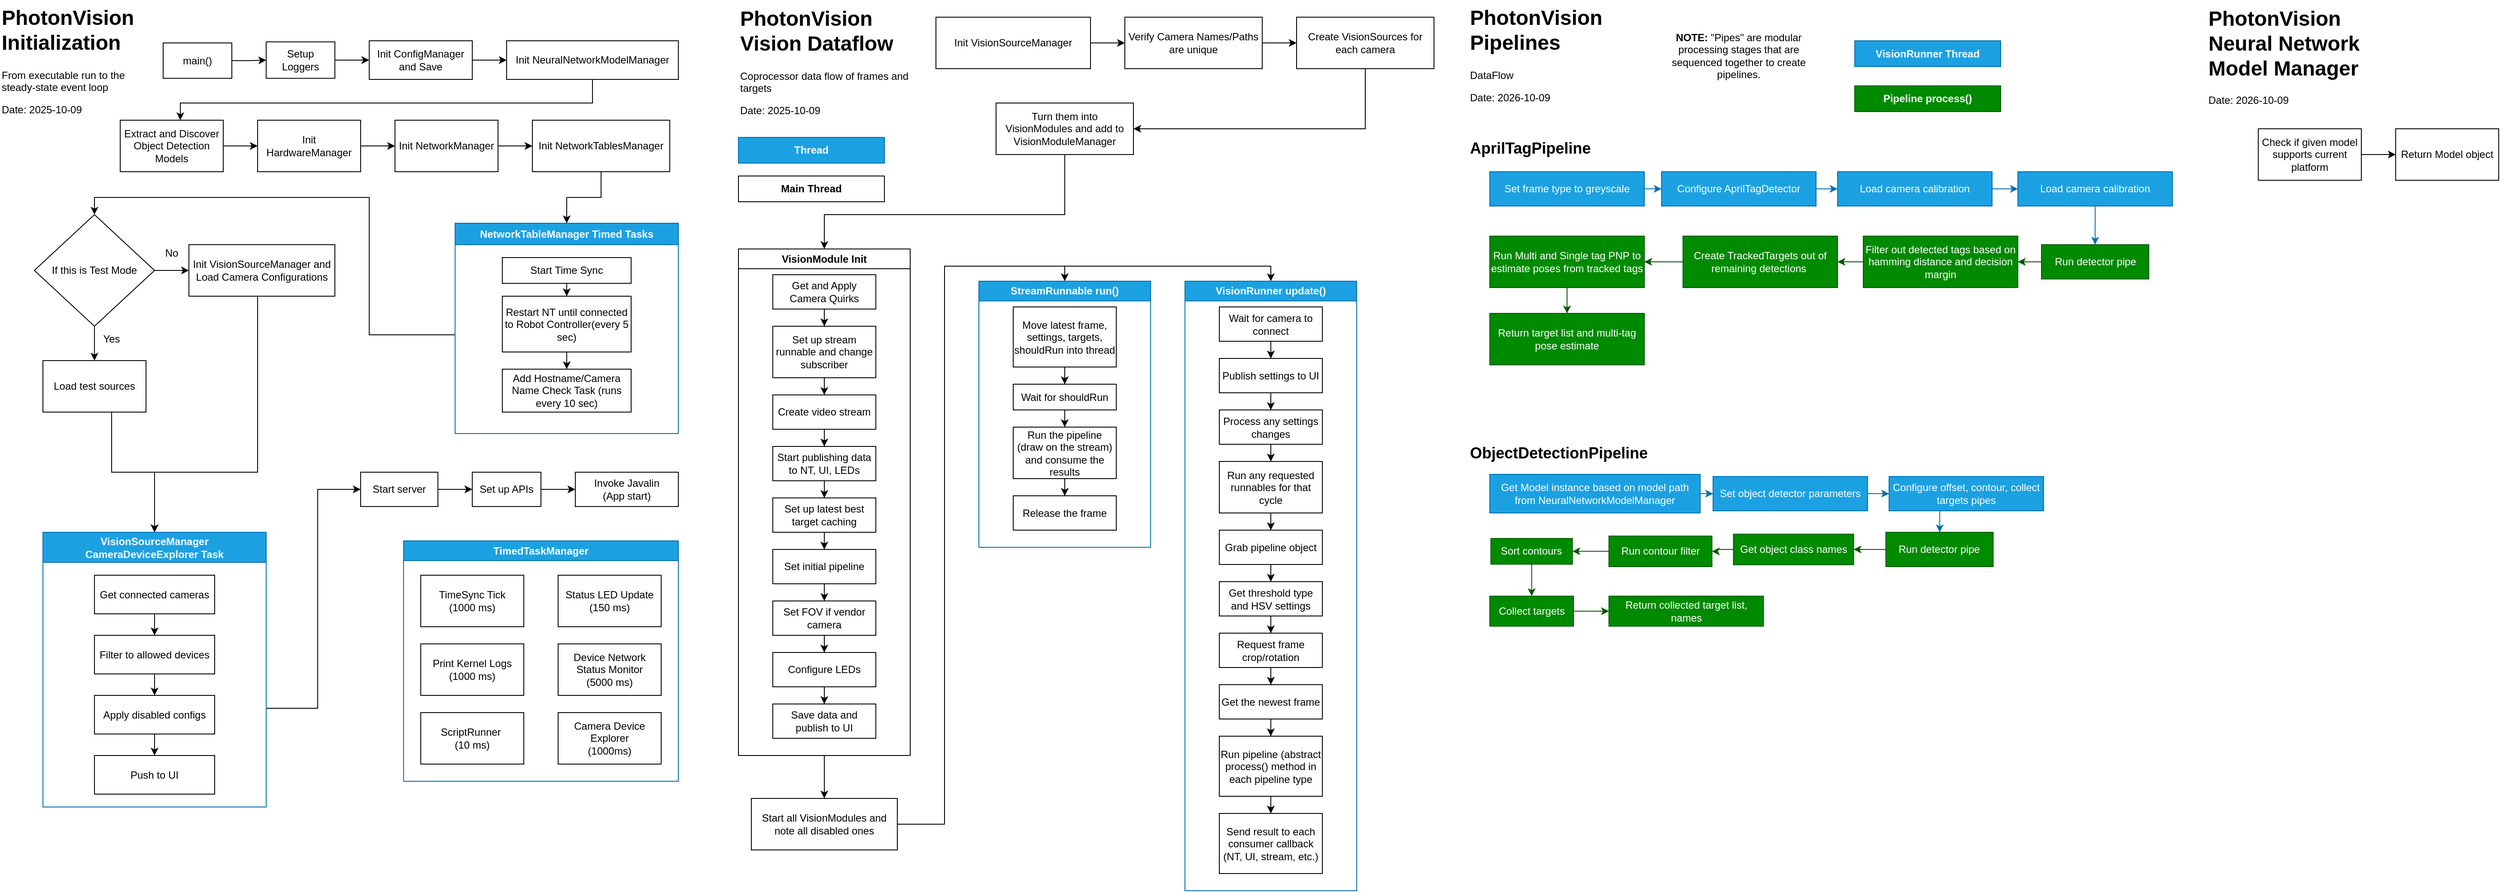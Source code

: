 <mxfile version="28.2.5">
  <diagram name="Page-1" id="EKQzKkHL_5VG4IE7c2P8">
    <mxGraphModel dx="3580" dy="2013" grid="1" gridSize="10" guides="1" tooltips="1" connect="1" arrows="1" fold="1" page="1" pageScale="1" pageWidth="850" pageHeight="1100" math="0" shadow="0">
      <root>
        <mxCell id="0" />
        <mxCell id="1" parent="0" />
        <mxCell id="BMCkvyzXnp6Wfy262DpX-49" value="" style="edgeStyle=orthogonalEdgeStyle;rounded=0;orthogonalLoop=1;jettySize=auto;html=1;" parent="1" source="BMCkvyzXnp6Wfy262DpX-1" target="BMCkvyzXnp6Wfy262DpX-48" edge="1">
          <mxGeometry relative="1" as="geometry" />
        </mxCell>
        <mxCell id="BMCkvyzXnp6Wfy262DpX-1" value="main()" style="rounded=0;whiteSpace=wrap;html=1;" parent="1" vertex="1">
          <mxGeometry x="200" y="60" width="80" height="41.25" as="geometry" />
        </mxCell>
        <mxCell id="BMCkvyzXnp6Wfy262DpX-98" style="edgeStyle=orthogonalEdgeStyle;rounded=0;orthogonalLoop=1;jettySize=auto;html=1;exitX=1;exitY=0.5;exitDx=0;exitDy=0;entryX=0;entryY=0.5;entryDx=0;entryDy=0;" parent="1" source="BMCkvyzXnp6Wfy262DpX-2" target="BMCkvyzXnp6Wfy262DpX-4" edge="1">
          <mxGeometry relative="1" as="geometry" />
        </mxCell>
        <mxCell id="BMCkvyzXnp6Wfy262DpX-2" value="Start server" style="rounded=0;whiteSpace=wrap;html=1;" parent="1" vertex="1">
          <mxGeometry x="430" y="560" width="90" height="40" as="geometry" />
        </mxCell>
        <mxCell id="BMCkvyzXnp6Wfy262DpX-7" value="" style="edgeStyle=orthogonalEdgeStyle;rounded=0;orthogonalLoop=1;jettySize=auto;html=1;" parent="1" source="BMCkvyzXnp6Wfy262DpX-4" target="BMCkvyzXnp6Wfy262DpX-6" edge="1">
          <mxGeometry relative="1" as="geometry" />
        </mxCell>
        <mxCell id="BMCkvyzXnp6Wfy262DpX-4" value="Set up APIs" style="rounded=0;whiteSpace=wrap;html=1;" parent="1" vertex="1">
          <mxGeometry x="560" y="560" width="80" height="40" as="geometry" />
        </mxCell>
        <mxCell id="BMCkvyzXnp6Wfy262DpX-6" value="&lt;div&gt;Invoke Javalin&lt;/div&gt;&lt;div&gt;(App start)&lt;/div&gt;" style="rounded=0;whiteSpace=wrap;html=1;" parent="1" vertex="1">
          <mxGeometry x="680" y="560" width="120" height="40" as="geometry" />
        </mxCell>
        <mxCell id="BMCkvyzXnp6Wfy262DpX-56" value="" style="edgeStyle=orthogonalEdgeStyle;rounded=0;orthogonalLoop=1;jettySize=auto;html=1;" parent="1" source="BMCkvyzXnp6Wfy262DpX-11" target="BMCkvyzXnp6Wfy262DpX-55" edge="1">
          <mxGeometry relative="1" as="geometry" />
        </mxCell>
        <mxCell id="BMCkvyzXnp6Wfy262DpX-11" value="Extract and Discover Object Detection Models" style="rounded=0;whiteSpace=wrap;html=1;" parent="1" vertex="1">
          <mxGeometry x="150" y="150" width="120" height="60" as="geometry" />
        </mxCell>
        <mxCell id="BMCkvyzXnp6Wfy262DpX-95" style="edgeStyle=orthogonalEdgeStyle;rounded=0;orthogonalLoop=1;jettySize=auto;html=1;exitX=0.5;exitY=1;exitDx=0;exitDy=0;entryX=0.5;entryY=0;entryDx=0;entryDy=0;" parent="1" source="BMCkvyzXnp6Wfy262DpX-15" target="BMCkvyzXnp6Wfy262DpX-63" edge="1">
          <mxGeometry relative="1" as="geometry">
            <Array as="points">
              <mxPoint x="310" y="355" />
              <mxPoint x="310" y="560" />
              <mxPoint x="190" y="560" />
            </Array>
          </mxGeometry>
        </mxCell>
        <mxCell id="BMCkvyzXnp6Wfy262DpX-15" value="Init VisionSourceManager and Load Camera Configurations" style="rounded=0;whiteSpace=wrap;html=1;" parent="1" vertex="1">
          <mxGeometry x="230" y="295" width="170" height="60" as="geometry" />
        </mxCell>
        <mxCell id="BMCkvyzXnp6Wfy262DpX-82" style="edgeStyle=orthogonalEdgeStyle;rounded=0;orthogonalLoop=1;jettySize=auto;html=1;exitX=0;exitY=0.5;exitDx=0;exitDy=0;entryX=0.5;entryY=0;entryDx=0;entryDy=0;" parent="1" source="BMCkvyzXnp6Wfy262DpX-20" target="BMCkvyzXnp6Wfy262DpX-81" edge="1">
          <mxGeometry relative="1" as="geometry">
            <Array as="points">
              <mxPoint x="540" y="400" />
              <mxPoint x="440" y="400" />
              <mxPoint x="440" y="240" />
              <mxPoint x="120" y="240" />
            </Array>
          </mxGeometry>
        </mxCell>
        <mxCell id="BMCkvyzXnp6Wfy262DpX-20" value="&lt;div&gt;NetworkTableManager Timed Tasks&lt;/div&gt;" style="swimlane;whiteSpace=wrap;html=1;swimlaneLine=1;startSize=25;fillColor=#1ba1e2;fontColor=#ffffff;strokeColor=#006EAF;" parent="1" vertex="1">
          <mxGeometry x="540" y="270" width="260" height="245" as="geometry">
            <mxRectangle x="10" y="130" width="320" height="30" as="alternateBounds" />
          </mxGeometry>
        </mxCell>
        <mxCell id="BMCkvyzXnp6Wfy262DpX-30" style="edgeStyle=orthogonalEdgeStyle;rounded=0;orthogonalLoop=1;jettySize=auto;html=1;exitX=0.5;exitY=1;exitDx=0;exitDy=0;entryX=0.5;entryY=0;entryDx=0;entryDy=0;" parent="BMCkvyzXnp6Wfy262DpX-20" source="BMCkvyzXnp6Wfy262DpX-23" target="BMCkvyzXnp6Wfy262DpX-25" edge="1">
          <mxGeometry relative="1" as="geometry" />
        </mxCell>
        <mxCell id="BMCkvyzXnp6Wfy262DpX-23" value="Start Time Sync" style="rounded=0;whiteSpace=wrap;html=1;" parent="BMCkvyzXnp6Wfy262DpX-20" vertex="1">
          <mxGeometry x="55" y="40" width="150" height="30" as="geometry" />
        </mxCell>
        <mxCell id="BMCkvyzXnp6Wfy262DpX-31" style="edgeStyle=orthogonalEdgeStyle;rounded=0;orthogonalLoop=1;jettySize=auto;html=1;exitX=0.5;exitY=1;exitDx=0;exitDy=0;entryX=0.5;entryY=0;entryDx=0;entryDy=0;" parent="BMCkvyzXnp6Wfy262DpX-20" source="BMCkvyzXnp6Wfy262DpX-25" target="BMCkvyzXnp6Wfy262DpX-27" edge="1">
          <mxGeometry relative="1" as="geometry" />
        </mxCell>
        <mxCell id="BMCkvyzXnp6Wfy262DpX-25" value="Restart NT until connected to Robot Controller(every 5 sec)" style="rounded=0;whiteSpace=wrap;html=1;" parent="BMCkvyzXnp6Wfy262DpX-20" vertex="1">
          <mxGeometry x="55" y="85" width="150" height="65" as="geometry" />
        </mxCell>
        <mxCell id="BMCkvyzXnp6Wfy262DpX-27" value="Add Hostname/Camera Name Check Task (runs every 10 sec)" style="rounded=0;whiteSpace=wrap;html=1;" parent="BMCkvyzXnp6Wfy262DpX-20" vertex="1">
          <mxGeometry x="55" y="170" width="150" height="50" as="geometry" />
        </mxCell>
        <mxCell id="BMCkvyzXnp6Wfy262DpX-47" value="&lt;h1 style=&quot;margin-top: 0px;&quot;&gt;PhotonVision Initialization&lt;/h1&gt;&lt;p&gt;From executable run to the steady-state event loop&lt;/p&gt;&lt;p&gt;Date: 2025-10-09&lt;/p&gt;" style="text;html=1;whiteSpace=wrap;overflow=hidden;rounded=0;" parent="1" vertex="1">
          <mxGeometry x="10" y="10" width="180" height="140" as="geometry" />
        </mxCell>
        <mxCell id="BMCkvyzXnp6Wfy262DpX-51" value="" style="edgeStyle=orthogonalEdgeStyle;rounded=0;orthogonalLoop=1;jettySize=auto;html=1;" parent="1" source="BMCkvyzXnp6Wfy262DpX-48" target="BMCkvyzXnp6Wfy262DpX-50" edge="1">
          <mxGeometry relative="1" as="geometry" />
        </mxCell>
        <mxCell id="BMCkvyzXnp6Wfy262DpX-48" value="Setup Loggers" style="rounded=0;whiteSpace=wrap;html=1;" parent="1" vertex="1">
          <mxGeometry x="320" y="58.75" width="80" height="42.5" as="geometry" />
        </mxCell>
        <mxCell id="BMCkvyzXnp6Wfy262DpX-53" value="" style="edgeStyle=orthogonalEdgeStyle;rounded=0;orthogonalLoop=1;jettySize=auto;html=1;" parent="1" source="BMCkvyzXnp6Wfy262DpX-50" target="BMCkvyzXnp6Wfy262DpX-52" edge="1">
          <mxGeometry relative="1" as="geometry" />
        </mxCell>
        <mxCell id="BMCkvyzXnp6Wfy262DpX-50" value="Init ConfigManager and Save" style="rounded=0;whiteSpace=wrap;html=1;" parent="1" vertex="1">
          <mxGeometry x="440" y="57.5" width="120" height="45" as="geometry" />
        </mxCell>
        <mxCell id="BMCkvyzXnp6Wfy262DpX-54" style="edgeStyle=orthogonalEdgeStyle;rounded=0;orthogonalLoop=1;jettySize=auto;html=1;exitX=0.5;exitY=1;exitDx=0;exitDy=0;" parent="1" source="BMCkvyzXnp6Wfy262DpX-52" target="BMCkvyzXnp6Wfy262DpX-11" edge="1">
          <mxGeometry relative="1" as="geometry">
            <Array as="points">
              <mxPoint x="700" y="130" />
              <mxPoint x="220" y="130" />
            </Array>
          </mxGeometry>
        </mxCell>
        <mxCell id="BMCkvyzXnp6Wfy262DpX-52" value="Init NeuralNetworkModelManager" style="rounded=0;whiteSpace=wrap;html=1;" parent="1" vertex="1">
          <mxGeometry x="600" y="57.5" width="200" height="45" as="geometry" />
        </mxCell>
        <mxCell id="BMCkvyzXnp6Wfy262DpX-58" value="" style="edgeStyle=orthogonalEdgeStyle;rounded=0;orthogonalLoop=1;jettySize=auto;html=1;" parent="1" source="BMCkvyzXnp6Wfy262DpX-55" target="BMCkvyzXnp6Wfy262DpX-57" edge="1">
          <mxGeometry relative="1" as="geometry" />
        </mxCell>
        <mxCell id="BMCkvyzXnp6Wfy262DpX-55" value="Init HardwareManager" style="rounded=0;whiteSpace=wrap;html=1;" parent="1" vertex="1">
          <mxGeometry x="310" y="150" width="120" height="60" as="geometry" />
        </mxCell>
        <mxCell id="BMCkvyzXnp6Wfy262DpX-60" value="" style="edgeStyle=orthogonalEdgeStyle;rounded=0;orthogonalLoop=1;jettySize=auto;html=1;" parent="1" source="BMCkvyzXnp6Wfy262DpX-57" target="BMCkvyzXnp6Wfy262DpX-59" edge="1">
          <mxGeometry relative="1" as="geometry" />
        </mxCell>
        <mxCell id="BMCkvyzXnp6Wfy262DpX-57" value="Init NetworkManager" style="rounded=0;whiteSpace=wrap;html=1;" parent="1" vertex="1">
          <mxGeometry x="470" y="150" width="120" height="60" as="geometry" />
        </mxCell>
        <mxCell id="BMCkvyzXnp6Wfy262DpX-62" style="edgeStyle=orthogonalEdgeStyle;rounded=0;orthogonalLoop=1;jettySize=auto;html=1;exitX=0.5;exitY=1;exitDx=0;exitDy=0;entryX=0.5;entryY=0;entryDx=0;entryDy=0;" parent="1" source="BMCkvyzXnp6Wfy262DpX-59" target="BMCkvyzXnp6Wfy262DpX-20" edge="1">
          <mxGeometry relative="1" as="geometry" />
        </mxCell>
        <mxCell id="BMCkvyzXnp6Wfy262DpX-59" value="Init NetworkTablesManager" style="rounded=0;whiteSpace=wrap;html=1;" parent="1" vertex="1">
          <mxGeometry x="630" y="150" width="160" height="60" as="geometry" />
        </mxCell>
        <mxCell id="BMCkvyzXnp6Wfy262DpX-99" style="edgeStyle=orthogonalEdgeStyle;rounded=0;orthogonalLoop=1;jettySize=auto;html=1;exitX=1;exitY=0.5;exitDx=0;exitDy=0;entryX=0;entryY=0.5;entryDx=0;entryDy=0;" parent="1" source="BMCkvyzXnp6Wfy262DpX-63" target="BMCkvyzXnp6Wfy262DpX-2" edge="1">
          <mxGeometry relative="1" as="geometry">
            <Array as="points">
              <mxPoint x="380" y="835" />
              <mxPoint x="380" y="580" />
            </Array>
          </mxGeometry>
        </mxCell>
        <mxCell id="BMCkvyzXnp6Wfy262DpX-63" value="&lt;div&gt;VisionSourceManager CameraDeviceExplorer Task&lt;/div&gt;" style="swimlane;whiteSpace=wrap;html=1;swimlaneLine=1;startSize=35;fillColor=#1ba1e2;fontColor=#ffffff;strokeColor=#006EAF;" parent="1" vertex="1">
          <mxGeometry x="60" y="630" width="260" height="320" as="geometry">
            <mxRectangle x="10" y="130" width="320" height="30" as="alternateBounds" />
          </mxGeometry>
        </mxCell>
        <mxCell id="BMCkvyzXnp6Wfy262DpX-42" value="" style="edgeStyle=orthogonalEdgeStyle;rounded=0;orthogonalLoop=1;jettySize=auto;html=1;" parent="BMCkvyzXnp6Wfy262DpX-63" source="BMCkvyzXnp6Wfy262DpX-39" target="BMCkvyzXnp6Wfy262DpX-41" edge="1">
          <mxGeometry relative="1" as="geometry" />
        </mxCell>
        <mxCell id="BMCkvyzXnp6Wfy262DpX-39" value="Get connected cameras" style="rounded=0;whiteSpace=wrap;html=1;" parent="BMCkvyzXnp6Wfy262DpX-63" vertex="1">
          <mxGeometry x="60" y="50" width="140" height="45" as="geometry" />
        </mxCell>
        <mxCell id="BMCkvyzXnp6Wfy262DpX-44" value="" style="edgeStyle=orthogonalEdgeStyle;rounded=0;orthogonalLoop=1;jettySize=auto;html=1;" parent="BMCkvyzXnp6Wfy262DpX-63" source="BMCkvyzXnp6Wfy262DpX-41" target="BMCkvyzXnp6Wfy262DpX-43" edge="1">
          <mxGeometry relative="1" as="geometry" />
        </mxCell>
        <mxCell id="BMCkvyzXnp6Wfy262DpX-41" value="Filter to allowed devices" style="rounded=0;whiteSpace=wrap;html=1;" parent="BMCkvyzXnp6Wfy262DpX-63" vertex="1">
          <mxGeometry x="60" y="120" width="140" height="45" as="geometry" />
        </mxCell>
        <mxCell id="BMCkvyzXnp6Wfy262DpX-46" value="" style="edgeStyle=orthogonalEdgeStyle;rounded=0;orthogonalLoop=1;jettySize=auto;html=1;" parent="BMCkvyzXnp6Wfy262DpX-63" source="BMCkvyzXnp6Wfy262DpX-43" target="BMCkvyzXnp6Wfy262DpX-45" edge="1">
          <mxGeometry relative="1" as="geometry" />
        </mxCell>
        <mxCell id="BMCkvyzXnp6Wfy262DpX-43" value="Apply disabled configs" style="rounded=0;whiteSpace=wrap;html=1;" parent="BMCkvyzXnp6Wfy262DpX-63" vertex="1">
          <mxGeometry x="60" y="190" width="140" height="45" as="geometry" />
        </mxCell>
        <mxCell id="BMCkvyzXnp6Wfy262DpX-45" value="Push to UI" style="rounded=0;whiteSpace=wrap;html=1;" parent="BMCkvyzXnp6Wfy262DpX-63" vertex="1">
          <mxGeometry x="60" y="260" width="140" height="45" as="geometry" />
        </mxCell>
        <mxCell id="BMCkvyzXnp6Wfy262DpX-84" value="" style="edgeStyle=orthogonalEdgeStyle;rounded=0;orthogonalLoop=1;jettySize=auto;html=1;" parent="1" source="BMCkvyzXnp6Wfy262DpX-81" target="BMCkvyzXnp6Wfy262DpX-83" edge="1">
          <mxGeometry relative="1" as="geometry" />
        </mxCell>
        <mxCell id="BMCkvyzXnp6Wfy262DpX-90" style="edgeStyle=orthogonalEdgeStyle;rounded=0;orthogonalLoop=1;jettySize=auto;html=1;exitX=1;exitY=0.5;exitDx=0;exitDy=0;entryX=0;entryY=0.5;entryDx=0;entryDy=0;" parent="1" source="BMCkvyzXnp6Wfy262DpX-81" target="BMCkvyzXnp6Wfy262DpX-15" edge="1">
          <mxGeometry relative="1" as="geometry" />
        </mxCell>
        <mxCell id="BMCkvyzXnp6Wfy262DpX-81" value="If this is Test Mode" style="rhombus;whiteSpace=wrap;html=1;" parent="1" vertex="1">
          <mxGeometry x="50" y="260" width="140" height="130" as="geometry" />
        </mxCell>
        <mxCell id="BMCkvyzXnp6Wfy262DpX-92" style="edgeStyle=orthogonalEdgeStyle;rounded=0;orthogonalLoop=1;jettySize=auto;html=1;exitX=0.5;exitY=1;exitDx=0;exitDy=0;entryX=0.5;entryY=0;entryDx=0;entryDy=0;" parent="1" source="BMCkvyzXnp6Wfy262DpX-83" target="BMCkvyzXnp6Wfy262DpX-63" edge="1">
          <mxGeometry relative="1" as="geometry">
            <mxPoint x="569.647" y="610" as="targetPoint" />
            <Array as="points">
              <mxPoint x="140" y="490" />
              <mxPoint x="140" y="560" />
              <mxPoint x="190" y="560" />
            </Array>
          </mxGeometry>
        </mxCell>
        <mxCell id="BMCkvyzXnp6Wfy262DpX-83" value="Load test sources" style="whiteSpace=wrap;html=1;" parent="1" vertex="1">
          <mxGeometry x="60" y="430" width="120" height="60" as="geometry" />
        </mxCell>
        <mxCell id="BMCkvyzXnp6Wfy262DpX-85" value="Yes" style="text;html=1;align=center;verticalAlign=middle;whiteSpace=wrap;rounded=0;" parent="1" vertex="1">
          <mxGeometry x="110" y="390" width="60" height="30" as="geometry" />
        </mxCell>
        <mxCell id="BMCkvyzXnp6Wfy262DpX-86" value="No" style="text;html=1;align=center;verticalAlign=middle;whiteSpace=wrap;rounded=0;" parent="1" vertex="1">
          <mxGeometry x="180" y="290" width="60" height="30" as="geometry" />
        </mxCell>
        <mxCell id="BMCkvyzXnp6Wfy262DpX-96" value="TimedTaskManager" style="swimlane;whiteSpace=wrap;html=1;startSize=23;fillColor=#1ba1e2;fontColor=#ffffff;strokeColor=#006EAF;" parent="1" vertex="1">
          <mxGeometry x="480" y="640" width="320" height="280" as="geometry" />
        </mxCell>
        <mxCell id="BMCkvyzXnp6Wfy262DpX-101" value="&lt;div&gt;TimeSync Tick&lt;/div&gt;&lt;div&gt;(1000 ms)&lt;/div&gt;" style="rounded=0;whiteSpace=wrap;html=1;" parent="BMCkvyzXnp6Wfy262DpX-96" vertex="1">
          <mxGeometry x="20" y="40" width="120" height="60" as="geometry" />
        </mxCell>
        <mxCell id="BMCkvyzXnp6Wfy262DpX-102" value="&lt;div&gt;Status LED Update&lt;/div&gt;&lt;div&gt;(150 ms)&lt;/div&gt;" style="rounded=0;whiteSpace=wrap;html=1;" parent="BMCkvyzXnp6Wfy262DpX-96" vertex="1">
          <mxGeometry x="180" y="40" width="120" height="60" as="geometry" />
        </mxCell>
        <mxCell id="BMCkvyzXnp6Wfy262DpX-103" value="&lt;div&gt;Print Kernel Logs&lt;/div&gt;&lt;div&gt;(1000 ms)&lt;/div&gt;" style="rounded=0;whiteSpace=wrap;html=1;" parent="BMCkvyzXnp6Wfy262DpX-96" vertex="1">
          <mxGeometry x="20" y="120" width="120" height="60" as="geometry" />
        </mxCell>
        <mxCell id="BMCkvyzXnp6Wfy262DpX-104" value="&lt;div&gt;Device Network Status Monitor&lt;/div&gt;&lt;div&gt;(5000 ms)&lt;/div&gt;" style="rounded=0;whiteSpace=wrap;html=1;" parent="BMCkvyzXnp6Wfy262DpX-96" vertex="1">
          <mxGeometry x="180" y="120" width="120" height="60" as="geometry" />
        </mxCell>
        <mxCell id="BMCkvyzXnp6Wfy262DpX-105" value="&lt;div&gt;ScriptRunner&amp;nbsp;&lt;/div&gt;&lt;div&gt;(10 ms)&lt;/div&gt;" style="rounded=0;whiteSpace=wrap;html=1;" parent="BMCkvyzXnp6Wfy262DpX-96" vertex="1">
          <mxGeometry x="20" y="200" width="120" height="60" as="geometry" />
        </mxCell>
        <mxCell id="BMCkvyzXnp6Wfy262DpX-106" value="&lt;div&gt;Camera Device Explorer&lt;/div&gt;&lt;div&gt;(1000ms)&lt;/div&gt;" style="rounded=0;whiteSpace=wrap;html=1;" parent="BMCkvyzXnp6Wfy262DpX-96" vertex="1">
          <mxGeometry x="180" y="200" width="120" height="60" as="geometry" />
        </mxCell>
        <mxCell id="BMCkvyzXnp6Wfy262DpX-107" value="&lt;h1 style=&quot;margin-top: 0px;&quot;&gt;PhotonVision Vision Dataflow&lt;/h1&gt;&lt;div&gt;Coprocessor data flow of frames and targets&lt;/div&gt;&lt;p&gt;Date: 2025-10-09&lt;/p&gt;" style="text;html=1;whiteSpace=wrap;overflow=hidden;rounded=0;" parent="1" vertex="1">
          <mxGeometry x="870" y="10.63" width="210" height="140" as="geometry" />
        </mxCell>
        <mxCell id="BMCkvyzXnp6Wfy262DpX-110" value="" style="edgeStyle=orthogonalEdgeStyle;rounded=0;orthogonalLoop=1;jettySize=auto;html=1;" parent="1" source="BMCkvyzXnp6Wfy262DpX-108" target="BMCkvyzXnp6Wfy262DpX-109" edge="1">
          <mxGeometry relative="1" as="geometry" />
        </mxCell>
        <mxCell id="BMCkvyzXnp6Wfy262DpX-108" value="Init VisionSourceManager" style="rounded=0;whiteSpace=wrap;html=1;" parent="1" vertex="1">
          <mxGeometry x="1100" y="30" width="180" height="60" as="geometry" />
        </mxCell>
        <mxCell id="S9g8uFfFkQZEvXXLItgG-60" style="edgeStyle=orthogonalEdgeStyle;rounded=0;orthogonalLoop=1;jettySize=auto;html=1;exitX=1;exitY=0.5;exitDx=0;exitDy=0;entryX=0;entryY=0.5;entryDx=0;entryDy=0;" edge="1" parent="1" source="BMCkvyzXnp6Wfy262DpX-109" target="BMCkvyzXnp6Wfy262DpX-113">
          <mxGeometry relative="1" as="geometry" />
        </mxCell>
        <mxCell id="BMCkvyzXnp6Wfy262DpX-109" value="Verify Camera Names/Paths are unique" style="rounded=0;whiteSpace=wrap;html=1;" parent="1" vertex="1">
          <mxGeometry x="1320" y="30" width="160" height="60" as="geometry" />
        </mxCell>
        <mxCell id="BMCkvyzXnp6Wfy262DpX-116" value="" style="edgeStyle=orthogonalEdgeStyle;rounded=0;orthogonalLoop=1;jettySize=auto;html=1;" parent="1" source="BMCkvyzXnp6Wfy262DpX-113" target="BMCkvyzXnp6Wfy262DpX-115" edge="1">
          <mxGeometry relative="1" as="geometry">
            <Array as="points">
              <mxPoint x="1600" y="160" />
            </Array>
          </mxGeometry>
        </mxCell>
        <mxCell id="BMCkvyzXnp6Wfy262DpX-113" value="Create VisionSources for each camera" style="rounded=0;whiteSpace=wrap;html=1;" parent="1" vertex="1">
          <mxGeometry x="1520" y="30" width="160" height="60" as="geometry" />
        </mxCell>
        <mxCell id="S9g8uFfFkQZEvXXLItgG-19" style="edgeStyle=orthogonalEdgeStyle;rounded=0;orthogonalLoop=1;jettySize=auto;html=1;exitX=0.5;exitY=1;exitDx=0;exitDy=0;entryX=0.5;entryY=0;entryDx=0;entryDy=0;" edge="1" parent="1" source="BMCkvyzXnp6Wfy262DpX-115" target="S9g8uFfFkQZEvXXLItgG-1">
          <mxGeometry relative="1" as="geometry">
            <Array as="points">
              <mxPoint x="1250" y="260" />
              <mxPoint x="970" y="260" />
            </Array>
          </mxGeometry>
        </mxCell>
        <mxCell id="BMCkvyzXnp6Wfy262DpX-115" value="Turn them into VisionModules and add to VisionModuleManager" style="rounded=0;whiteSpace=wrap;html=1;" parent="1" vertex="1">
          <mxGeometry x="1170" y="130" width="160" height="60" as="geometry" />
        </mxCell>
        <mxCell id="zbKhoK3Aaxo4YHnxXPtB-49" style="edgeStyle=orthogonalEdgeStyle;rounded=0;orthogonalLoop=1;jettySize=auto;html=1;exitX=1;exitY=0.5;exitDx=0;exitDy=0;entryX=0.5;entryY=0;entryDx=0;entryDy=0;" parent="1" source="BMCkvyzXnp6Wfy262DpX-118" target="S9g8uFfFkQZEvXXLItgG-21" edge="1">
          <mxGeometry relative="1" as="geometry">
            <Array as="points">
              <mxPoint x="1110" y="970" />
              <mxPoint x="1110" y="320" />
              <mxPoint x="1250" y="320" />
            </Array>
            <mxPoint x="1380" y="250" as="targetPoint" />
          </mxGeometry>
        </mxCell>
        <mxCell id="zbKhoK3Aaxo4YHnxXPtB-50" style="edgeStyle=orthogonalEdgeStyle;rounded=0;orthogonalLoop=1;jettySize=auto;html=1;exitX=1;exitY=0.5;exitDx=0;exitDy=0;entryX=0.5;entryY=0;entryDx=0;entryDy=0;" parent="1" source="BMCkvyzXnp6Wfy262DpX-118" target="S9g8uFfFkQZEvXXLItgG-39" edge="1">
          <mxGeometry relative="1" as="geometry">
            <Array as="points">
              <mxPoint x="1110" y="970" />
              <mxPoint x="1110" y="320" />
              <mxPoint x="1490" y="320" />
            </Array>
            <mxPoint x="1390" y="370" as="targetPoint" />
          </mxGeometry>
        </mxCell>
        <mxCell id="BMCkvyzXnp6Wfy262DpX-118" value="Start all VisionModules and note all disabled ones" style="rounded=0;whiteSpace=wrap;html=1;" parent="1" vertex="1">
          <mxGeometry x="885" y="940" width="170" height="60" as="geometry" />
        </mxCell>
        <mxCell id="zbKhoK3Aaxo4YHnxXPtB-45" value="&lt;h1 style=&quot;margin-top: 0px;&quot;&gt;PhotonVision Pipelines&lt;/h1&gt;&lt;p&gt;DataFlow&lt;/p&gt;&lt;p&gt;Date: 2026-10-09&lt;/p&gt;" style="text;html=1;whiteSpace=wrap;overflow=hidden;rounded=0;" parent="1" vertex="1">
          <mxGeometry x="1720" y="10" width="210" height="140" as="geometry" />
        </mxCell>
        <mxCell id="S9g8uFfFkQZEvXXLItgG-20" style="edgeStyle=orthogonalEdgeStyle;rounded=0;orthogonalLoop=1;jettySize=auto;html=1;exitX=0.5;exitY=1;exitDx=0;exitDy=0;entryX=0.5;entryY=0;entryDx=0;entryDy=0;" edge="1" parent="1" source="S9g8uFfFkQZEvXXLItgG-1" target="BMCkvyzXnp6Wfy262DpX-118">
          <mxGeometry relative="1" as="geometry" />
        </mxCell>
        <mxCell id="S9g8uFfFkQZEvXXLItgG-1" value="VisionModule Init" style="swimlane;whiteSpace=wrap;html=1;" vertex="1" parent="1">
          <mxGeometry x="870" y="300" width="200" height="590" as="geometry" />
        </mxCell>
        <mxCell id="S9g8uFfFkQZEvXXLItgG-4" value="" style="edgeStyle=orthogonalEdgeStyle;rounded=0;orthogonalLoop=1;jettySize=auto;html=1;" edge="1" parent="S9g8uFfFkQZEvXXLItgG-1" source="S9g8uFfFkQZEvXXLItgG-2" target="S9g8uFfFkQZEvXXLItgG-3">
          <mxGeometry relative="1" as="geometry" />
        </mxCell>
        <mxCell id="S9g8uFfFkQZEvXXLItgG-2" value="Get and Apply Camera Quirks" style="rounded=0;whiteSpace=wrap;html=1;" vertex="1" parent="S9g8uFfFkQZEvXXLItgG-1">
          <mxGeometry x="40" y="30" width="120" height="40" as="geometry" />
        </mxCell>
        <mxCell id="S9g8uFfFkQZEvXXLItgG-6" value="" style="edgeStyle=orthogonalEdgeStyle;rounded=0;orthogonalLoop=1;jettySize=auto;html=1;" edge="1" parent="S9g8uFfFkQZEvXXLItgG-1" source="S9g8uFfFkQZEvXXLItgG-3" target="S9g8uFfFkQZEvXXLItgG-5">
          <mxGeometry relative="1" as="geometry" />
        </mxCell>
        <mxCell id="S9g8uFfFkQZEvXXLItgG-3" value="Set up stream runnable and change subscriber" style="whiteSpace=wrap;html=1;rounded=0;" vertex="1" parent="S9g8uFfFkQZEvXXLItgG-1">
          <mxGeometry x="40" y="90" width="120" height="60" as="geometry" />
        </mxCell>
        <mxCell id="S9g8uFfFkQZEvXXLItgG-8" value="" style="edgeStyle=orthogonalEdgeStyle;rounded=0;orthogonalLoop=1;jettySize=auto;html=1;" edge="1" parent="S9g8uFfFkQZEvXXLItgG-1" source="S9g8uFfFkQZEvXXLItgG-5" target="S9g8uFfFkQZEvXXLItgG-7">
          <mxGeometry relative="1" as="geometry" />
        </mxCell>
        <mxCell id="S9g8uFfFkQZEvXXLItgG-5" value="Create video stream" style="whiteSpace=wrap;html=1;rounded=0;" vertex="1" parent="S9g8uFfFkQZEvXXLItgG-1">
          <mxGeometry x="40" y="170" width="120" height="40" as="geometry" />
        </mxCell>
        <mxCell id="S9g8uFfFkQZEvXXLItgG-10" value="" style="edgeStyle=orthogonalEdgeStyle;rounded=0;orthogonalLoop=1;jettySize=auto;html=1;" edge="1" parent="S9g8uFfFkQZEvXXLItgG-1" source="S9g8uFfFkQZEvXXLItgG-7" target="S9g8uFfFkQZEvXXLItgG-9">
          <mxGeometry relative="1" as="geometry" />
        </mxCell>
        <mxCell id="S9g8uFfFkQZEvXXLItgG-7" value="Start publishing data to NT, UI, LEDs" style="whiteSpace=wrap;html=1;rounded=0;" vertex="1" parent="S9g8uFfFkQZEvXXLItgG-1">
          <mxGeometry x="40" y="230" width="120" height="40" as="geometry" />
        </mxCell>
        <mxCell id="S9g8uFfFkQZEvXXLItgG-12" value="" style="edgeStyle=orthogonalEdgeStyle;rounded=0;orthogonalLoop=1;jettySize=auto;html=1;" edge="1" parent="S9g8uFfFkQZEvXXLItgG-1" source="S9g8uFfFkQZEvXXLItgG-9" target="S9g8uFfFkQZEvXXLItgG-11">
          <mxGeometry relative="1" as="geometry" />
        </mxCell>
        <mxCell id="S9g8uFfFkQZEvXXLItgG-9" value="Set up latest best target caching" style="whiteSpace=wrap;html=1;rounded=0;" vertex="1" parent="S9g8uFfFkQZEvXXLItgG-1">
          <mxGeometry x="40" y="290" width="120" height="40" as="geometry" />
        </mxCell>
        <mxCell id="S9g8uFfFkQZEvXXLItgG-14" value="" style="edgeStyle=orthogonalEdgeStyle;rounded=0;orthogonalLoop=1;jettySize=auto;html=1;" edge="1" parent="S9g8uFfFkQZEvXXLItgG-1" source="S9g8uFfFkQZEvXXLItgG-11" target="S9g8uFfFkQZEvXXLItgG-13">
          <mxGeometry relative="1" as="geometry" />
        </mxCell>
        <mxCell id="S9g8uFfFkQZEvXXLItgG-11" value="Set initial pipeline" style="whiteSpace=wrap;html=1;rounded=0;" vertex="1" parent="S9g8uFfFkQZEvXXLItgG-1">
          <mxGeometry x="40" y="350" width="120" height="40" as="geometry" />
        </mxCell>
        <mxCell id="S9g8uFfFkQZEvXXLItgG-16" value="" style="edgeStyle=orthogonalEdgeStyle;rounded=0;orthogonalLoop=1;jettySize=auto;html=1;" edge="1" parent="S9g8uFfFkQZEvXXLItgG-1" source="S9g8uFfFkQZEvXXLItgG-13" target="S9g8uFfFkQZEvXXLItgG-15">
          <mxGeometry relative="1" as="geometry" />
        </mxCell>
        <mxCell id="S9g8uFfFkQZEvXXLItgG-13" value="Set FOV if vendor camera" style="whiteSpace=wrap;html=1;rounded=0;" vertex="1" parent="S9g8uFfFkQZEvXXLItgG-1">
          <mxGeometry x="40" y="410" width="120" height="40" as="geometry" />
        </mxCell>
        <mxCell id="S9g8uFfFkQZEvXXLItgG-18" value="" style="edgeStyle=orthogonalEdgeStyle;rounded=0;orthogonalLoop=1;jettySize=auto;html=1;" edge="1" parent="S9g8uFfFkQZEvXXLItgG-1" source="S9g8uFfFkQZEvXXLItgG-15" target="S9g8uFfFkQZEvXXLItgG-17">
          <mxGeometry relative="1" as="geometry" />
        </mxCell>
        <mxCell id="S9g8uFfFkQZEvXXLItgG-15" value="Configure LEDs" style="whiteSpace=wrap;html=1;rounded=0;" vertex="1" parent="S9g8uFfFkQZEvXXLItgG-1">
          <mxGeometry x="40" y="470" width="120" height="40" as="geometry" />
        </mxCell>
        <mxCell id="S9g8uFfFkQZEvXXLItgG-17" value="Save data and publish to UI" style="whiteSpace=wrap;html=1;rounded=0;" vertex="1" parent="S9g8uFfFkQZEvXXLItgG-1">
          <mxGeometry x="40" y="530" width="120" height="40" as="geometry" />
        </mxCell>
        <mxCell id="S9g8uFfFkQZEvXXLItgG-21" value="StreamRunnable run()" style="swimlane;whiteSpace=wrap;html=1;fillColor=#1ba1e2;fontColor=#ffffff;strokeColor=#006EAF;" vertex="1" parent="1">
          <mxGeometry x="1150" y="337.5" width="200" height="310" as="geometry" />
        </mxCell>
        <mxCell id="S9g8uFfFkQZEvXXLItgG-22" value="" style="edgeStyle=orthogonalEdgeStyle;rounded=0;orthogonalLoop=1;jettySize=auto;html=1;" edge="1" parent="S9g8uFfFkQZEvXXLItgG-21" source="S9g8uFfFkQZEvXXLItgG-23" target="S9g8uFfFkQZEvXXLItgG-25">
          <mxGeometry relative="1" as="geometry" />
        </mxCell>
        <mxCell id="S9g8uFfFkQZEvXXLItgG-23" value="Move latest frame, settings, targets, shouldRun into thread" style="rounded=0;whiteSpace=wrap;html=1;" vertex="1" parent="S9g8uFfFkQZEvXXLItgG-21">
          <mxGeometry x="40" y="30" width="120" height="70" as="geometry" />
        </mxCell>
        <mxCell id="S9g8uFfFkQZEvXXLItgG-24" value="" style="edgeStyle=orthogonalEdgeStyle;rounded=0;orthogonalLoop=1;jettySize=auto;html=1;" edge="1" parent="S9g8uFfFkQZEvXXLItgG-21" source="S9g8uFfFkQZEvXXLItgG-25" target="S9g8uFfFkQZEvXXLItgG-27">
          <mxGeometry relative="1" as="geometry" />
        </mxCell>
        <mxCell id="S9g8uFfFkQZEvXXLItgG-25" value="Wait for shouldRun" style="whiteSpace=wrap;html=1;rounded=0;" vertex="1" parent="S9g8uFfFkQZEvXXLItgG-21">
          <mxGeometry x="40" y="120" width="120" height="30" as="geometry" />
        </mxCell>
        <mxCell id="S9g8uFfFkQZEvXXLItgG-26" value="" style="edgeStyle=orthogonalEdgeStyle;rounded=0;orthogonalLoop=1;jettySize=auto;html=1;" edge="1" parent="S9g8uFfFkQZEvXXLItgG-21" source="S9g8uFfFkQZEvXXLItgG-27" target="S9g8uFfFkQZEvXXLItgG-29">
          <mxGeometry relative="1" as="geometry" />
        </mxCell>
        <mxCell id="S9g8uFfFkQZEvXXLItgG-27" value="Run the pipeline (draw on the stream) and consume the results" style="whiteSpace=wrap;html=1;rounded=0;" vertex="1" parent="S9g8uFfFkQZEvXXLItgG-21">
          <mxGeometry x="40" y="170" width="120" height="60" as="geometry" />
        </mxCell>
        <mxCell id="S9g8uFfFkQZEvXXLItgG-29" value="Release the frame" style="whiteSpace=wrap;html=1;rounded=0;" vertex="1" parent="S9g8uFfFkQZEvXXLItgG-21">
          <mxGeometry x="40" y="250" width="120" height="40" as="geometry" />
        </mxCell>
        <mxCell id="S9g8uFfFkQZEvXXLItgG-39" value="VisionRunner update()" style="swimlane;whiteSpace=wrap;html=1;fillColor=#1ba1e2;fontColor=#ffffff;strokeColor=#006EAF;" vertex="1" parent="1">
          <mxGeometry x="1390" y="337.5" width="200" height="710" as="geometry" />
        </mxCell>
        <mxCell id="S9g8uFfFkQZEvXXLItgG-40" value="" style="edgeStyle=orthogonalEdgeStyle;rounded=0;orthogonalLoop=1;jettySize=auto;html=1;" edge="1" parent="S9g8uFfFkQZEvXXLItgG-39" source="S9g8uFfFkQZEvXXLItgG-41" target="S9g8uFfFkQZEvXXLItgG-43">
          <mxGeometry relative="1" as="geometry" />
        </mxCell>
        <mxCell id="S9g8uFfFkQZEvXXLItgG-41" value="Wait for camera to connect" style="rounded=0;whiteSpace=wrap;html=1;" vertex="1" parent="S9g8uFfFkQZEvXXLItgG-39">
          <mxGeometry x="40" y="30" width="120" height="40" as="geometry" />
        </mxCell>
        <mxCell id="S9g8uFfFkQZEvXXLItgG-42" value="" style="edgeStyle=orthogonalEdgeStyle;rounded=0;orthogonalLoop=1;jettySize=auto;html=1;" edge="1" parent="S9g8uFfFkQZEvXXLItgG-39" source="S9g8uFfFkQZEvXXLItgG-43" target="S9g8uFfFkQZEvXXLItgG-45">
          <mxGeometry relative="1" as="geometry" />
        </mxCell>
        <mxCell id="S9g8uFfFkQZEvXXLItgG-43" value="Publish settings to UI" style="whiteSpace=wrap;html=1;rounded=0;" vertex="1" parent="S9g8uFfFkQZEvXXLItgG-39">
          <mxGeometry x="40" y="90" width="120" height="40" as="geometry" />
        </mxCell>
        <mxCell id="S9g8uFfFkQZEvXXLItgG-44" value="" style="edgeStyle=orthogonalEdgeStyle;rounded=0;orthogonalLoop=1;jettySize=auto;html=1;" edge="1" parent="S9g8uFfFkQZEvXXLItgG-39" source="S9g8uFfFkQZEvXXLItgG-45" target="S9g8uFfFkQZEvXXLItgG-47">
          <mxGeometry relative="1" as="geometry" />
        </mxCell>
        <mxCell id="S9g8uFfFkQZEvXXLItgG-45" value="Process any settings changes" style="whiteSpace=wrap;html=1;rounded=0;" vertex="1" parent="S9g8uFfFkQZEvXXLItgG-39">
          <mxGeometry x="40" y="150" width="120" height="40" as="geometry" />
        </mxCell>
        <mxCell id="S9g8uFfFkQZEvXXLItgG-46" value="" style="edgeStyle=orthogonalEdgeStyle;rounded=0;orthogonalLoop=1;jettySize=auto;html=1;" edge="1" parent="S9g8uFfFkQZEvXXLItgG-39" source="S9g8uFfFkQZEvXXLItgG-47" target="S9g8uFfFkQZEvXXLItgG-49">
          <mxGeometry relative="1" as="geometry" />
        </mxCell>
        <mxCell id="S9g8uFfFkQZEvXXLItgG-47" value="Run any requested runnables for that cycle" style="whiteSpace=wrap;html=1;rounded=0;" vertex="1" parent="S9g8uFfFkQZEvXXLItgG-39">
          <mxGeometry x="40" y="210" width="120" height="60" as="geometry" />
        </mxCell>
        <mxCell id="S9g8uFfFkQZEvXXLItgG-48" value="" style="edgeStyle=orthogonalEdgeStyle;rounded=0;orthogonalLoop=1;jettySize=auto;html=1;" edge="1" parent="S9g8uFfFkQZEvXXLItgG-39" source="S9g8uFfFkQZEvXXLItgG-49" target="S9g8uFfFkQZEvXXLItgG-51">
          <mxGeometry relative="1" as="geometry" />
        </mxCell>
        <mxCell id="S9g8uFfFkQZEvXXLItgG-49" value="Grab pipeline object" style="whiteSpace=wrap;html=1;rounded=0;" vertex="1" parent="S9g8uFfFkQZEvXXLItgG-39">
          <mxGeometry x="40" y="290" width="120" height="40" as="geometry" />
        </mxCell>
        <mxCell id="S9g8uFfFkQZEvXXLItgG-50" value="" style="edgeStyle=orthogonalEdgeStyle;rounded=0;orthogonalLoop=1;jettySize=auto;html=1;" edge="1" parent="S9g8uFfFkQZEvXXLItgG-39" source="S9g8uFfFkQZEvXXLItgG-51" target="S9g8uFfFkQZEvXXLItgG-53">
          <mxGeometry relative="1" as="geometry" />
        </mxCell>
        <mxCell id="S9g8uFfFkQZEvXXLItgG-51" value="Get threshold type and HSV settings" style="whiteSpace=wrap;html=1;rounded=0;" vertex="1" parent="S9g8uFfFkQZEvXXLItgG-39">
          <mxGeometry x="40" y="350" width="120" height="40" as="geometry" />
        </mxCell>
        <mxCell id="S9g8uFfFkQZEvXXLItgG-52" value="" style="edgeStyle=orthogonalEdgeStyle;rounded=0;orthogonalLoop=1;jettySize=auto;html=1;" edge="1" parent="S9g8uFfFkQZEvXXLItgG-39" source="S9g8uFfFkQZEvXXLItgG-53" target="S9g8uFfFkQZEvXXLItgG-55">
          <mxGeometry relative="1" as="geometry" />
        </mxCell>
        <mxCell id="S9g8uFfFkQZEvXXLItgG-53" value="Request frame crop/rotation" style="whiteSpace=wrap;html=1;rounded=0;" vertex="1" parent="S9g8uFfFkQZEvXXLItgG-39">
          <mxGeometry x="40" y="410" width="120" height="40" as="geometry" />
        </mxCell>
        <mxCell id="S9g8uFfFkQZEvXXLItgG-54" value="" style="edgeStyle=orthogonalEdgeStyle;rounded=0;orthogonalLoop=1;jettySize=auto;html=1;" edge="1" parent="S9g8uFfFkQZEvXXLItgG-39" source="S9g8uFfFkQZEvXXLItgG-55" target="S9g8uFfFkQZEvXXLItgG-56">
          <mxGeometry relative="1" as="geometry" />
        </mxCell>
        <mxCell id="S9g8uFfFkQZEvXXLItgG-55" value="Get the newest frame" style="whiteSpace=wrap;html=1;rounded=0;" vertex="1" parent="S9g8uFfFkQZEvXXLItgG-39">
          <mxGeometry x="40" y="470" width="120" height="40" as="geometry" />
        </mxCell>
        <mxCell id="S9g8uFfFkQZEvXXLItgG-58" value="" style="edgeStyle=orthogonalEdgeStyle;rounded=0;orthogonalLoop=1;jettySize=auto;html=1;" edge="1" parent="S9g8uFfFkQZEvXXLItgG-39" source="S9g8uFfFkQZEvXXLItgG-56" target="S9g8uFfFkQZEvXXLItgG-57">
          <mxGeometry relative="1" as="geometry" />
        </mxCell>
        <mxCell id="S9g8uFfFkQZEvXXLItgG-56" value="Run pipeline (abstract process() method in each pipeline type" style="whiteSpace=wrap;html=1;rounded=0;" vertex="1" parent="S9g8uFfFkQZEvXXLItgG-39">
          <mxGeometry x="40" y="530" width="120" height="70" as="geometry" />
        </mxCell>
        <mxCell id="S9g8uFfFkQZEvXXLItgG-57" value="Send result to each consumer callback (NT, UI, stream, etc.)" style="whiteSpace=wrap;html=1;rounded=0;" vertex="1" parent="S9g8uFfFkQZEvXXLItgG-39">
          <mxGeometry x="40" y="620" width="120" height="70" as="geometry" />
        </mxCell>
        <mxCell id="S9g8uFfFkQZEvXXLItgG-61" value="&lt;h1 style=&quot;margin-top: 0px;&quot;&gt;&lt;font style=&quot;font-size: 18px;&quot;&gt;AprilTagPipeline&lt;/font&gt;&lt;/h1&gt;" style="text;html=1;whiteSpace=wrap;overflow=hidden;rounded=0;" vertex="1" parent="1">
          <mxGeometry x="1720" y="160" width="165" height="50" as="geometry" />
        </mxCell>
        <mxCell id="S9g8uFfFkQZEvXXLItgG-64" value="" style="edgeStyle=orthogonalEdgeStyle;rounded=0;orthogonalLoop=1;jettySize=auto;html=1;fillColor=#1ba1e2;strokeColor=#006EAF;" edge="1" parent="1" source="S9g8uFfFkQZEvXXLItgG-62" target="S9g8uFfFkQZEvXXLItgG-63">
          <mxGeometry relative="1" as="geometry" />
        </mxCell>
        <mxCell id="S9g8uFfFkQZEvXXLItgG-62" value="Set frame type to greyscale" style="rounded=0;whiteSpace=wrap;html=1;fillColor=#1ba1e2;fontColor=#ffffff;strokeColor=#006EAF;" vertex="1" parent="1">
          <mxGeometry x="1745" y="210" width="180" height="40" as="geometry" />
        </mxCell>
        <mxCell id="S9g8uFfFkQZEvXXLItgG-66" value="" style="edgeStyle=orthogonalEdgeStyle;rounded=0;orthogonalLoop=1;jettySize=auto;html=1;fillColor=#1ba1e2;strokeColor=#006EAF;" edge="1" parent="1" source="S9g8uFfFkQZEvXXLItgG-63" target="S9g8uFfFkQZEvXXLItgG-65">
          <mxGeometry relative="1" as="geometry" />
        </mxCell>
        <mxCell id="S9g8uFfFkQZEvXXLItgG-63" value="Configure AprilTagDetector" style="rounded=0;whiteSpace=wrap;html=1;fillColor=#1ba1e2;fontColor=#ffffff;strokeColor=#006EAF;" vertex="1" parent="1">
          <mxGeometry x="1945" y="210" width="180" height="40" as="geometry" />
        </mxCell>
        <mxCell id="S9g8uFfFkQZEvXXLItgG-68" value="" style="edgeStyle=orthogonalEdgeStyle;rounded=0;orthogonalLoop=1;jettySize=auto;html=1;fillColor=#1ba1e2;strokeColor=#006EAF;" edge="1" parent="1" source="S9g8uFfFkQZEvXXLItgG-65" target="S9g8uFfFkQZEvXXLItgG-67">
          <mxGeometry relative="1" as="geometry" />
        </mxCell>
        <mxCell id="S9g8uFfFkQZEvXXLItgG-65" value="Load camera calibration" style="rounded=0;whiteSpace=wrap;html=1;fillColor=#1ba1e2;fontColor=#ffffff;strokeColor=#006EAF;" vertex="1" parent="1">
          <mxGeometry x="2150" y="210" width="180" height="40" as="geometry" />
        </mxCell>
        <mxCell id="S9g8uFfFkQZEvXXLItgG-70" value="" style="edgeStyle=orthogonalEdgeStyle;rounded=0;orthogonalLoop=1;jettySize=auto;html=1;fillColor=#1ba1e2;strokeColor=#006EAF;" edge="1" parent="1" source="S9g8uFfFkQZEvXXLItgG-67" target="S9g8uFfFkQZEvXXLItgG-69">
          <mxGeometry relative="1" as="geometry">
            <Array as="points">
              <mxPoint x="2450" y="280" />
              <mxPoint x="2450" y="280" />
            </Array>
          </mxGeometry>
        </mxCell>
        <mxCell id="S9g8uFfFkQZEvXXLItgG-67" value="Load camera calibration" style="rounded=0;whiteSpace=wrap;html=1;fillColor=#1ba1e2;fontColor=#ffffff;strokeColor=#006EAF;" vertex="1" parent="1">
          <mxGeometry x="2360" y="210" width="180" height="40" as="geometry" />
        </mxCell>
        <mxCell id="S9g8uFfFkQZEvXXLItgG-73" value="" style="edgeStyle=orthogonalEdgeStyle;rounded=0;orthogonalLoop=1;jettySize=auto;html=1;fillColor=#008a00;strokeColor=#005700;" edge="1" parent="1" source="S9g8uFfFkQZEvXXLItgG-69" target="S9g8uFfFkQZEvXXLItgG-72">
          <mxGeometry relative="1" as="geometry" />
        </mxCell>
        <mxCell id="S9g8uFfFkQZEvXXLItgG-69" value="Run detector pipe" style="rounded=0;whiteSpace=wrap;html=1;fillColor=#008a00;fontColor=#ffffff;strokeColor=#005700;" vertex="1" parent="1">
          <mxGeometry x="2387.5" y="295" width="125" height="40" as="geometry" />
        </mxCell>
        <mxCell id="S9g8uFfFkQZEvXXLItgG-71" value="&lt;b&gt;NOTE: &lt;/b&gt;&quot;Pipes&quot; are modular processing stages that are sequenced together to create pipelines." style="text;html=1;align=center;verticalAlign=middle;whiteSpace=wrap;rounded=0;" vertex="1" parent="1">
          <mxGeometry x="1950" y="60" width="170" height="30" as="geometry" />
        </mxCell>
        <mxCell id="S9g8uFfFkQZEvXXLItgG-110" style="edgeStyle=orthogonalEdgeStyle;rounded=0;orthogonalLoop=1;jettySize=auto;html=1;exitX=0;exitY=0.5;exitDx=0;exitDy=0;entryX=1;entryY=0.5;entryDx=0;entryDy=0;fillColor=#008a00;strokeColor=#005700;" edge="1" parent="1" source="S9g8uFfFkQZEvXXLItgG-72" target="S9g8uFfFkQZEvXXLItgG-76">
          <mxGeometry relative="1" as="geometry" />
        </mxCell>
        <mxCell id="S9g8uFfFkQZEvXXLItgG-72" value="Filter out detected tags based on hamming distance and decision margin" style="rounded=0;whiteSpace=wrap;html=1;fillColor=#008a00;fontColor=#ffffff;strokeColor=#005700;" vertex="1" parent="1">
          <mxGeometry x="2180" y="285" width="180" height="60" as="geometry" />
        </mxCell>
        <mxCell id="S9g8uFfFkQZEvXXLItgG-111" style="edgeStyle=orthogonalEdgeStyle;rounded=0;orthogonalLoop=1;jettySize=auto;html=1;exitX=0;exitY=0.5;exitDx=0;exitDy=0;entryX=1;entryY=0.5;entryDx=0;entryDy=0;fillColor=#008a00;strokeColor=#005700;" edge="1" parent="1" source="S9g8uFfFkQZEvXXLItgG-76" target="S9g8uFfFkQZEvXXLItgG-78">
          <mxGeometry relative="1" as="geometry" />
        </mxCell>
        <mxCell id="S9g8uFfFkQZEvXXLItgG-76" value="Create TrackedTargets out of remaining detections&amp;nbsp;" style="rounded=0;whiteSpace=wrap;html=1;fillColor=#008a00;fontColor=#ffffff;strokeColor=#005700;" vertex="1" parent="1">
          <mxGeometry x="1970" y="285" width="180" height="60" as="geometry" />
        </mxCell>
        <mxCell id="S9g8uFfFkQZEvXXLItgG-112" style="edgeStyle=orthogonalEdgeStyle;rounded=0;orthogonalLoop=1;jettySize=auto;html=1;exitX=0.5;exitY=1;exitDx=0;exitDy=0;entryX=0.5;entryY=0;entryDx=0;entryDy=0;fillColor=#008a00;strokeColor=#005700;" edge="1" parent="1" source="S9g8uFfFkQZEvXXLItgG-78" target="S9g8uFfFkQZEvXXLItgG-80">
          <mxGeometry relative="1" as="geometry" />
        </mxCell>
        <mxCell id="S9g8uFfFkQZEvXXLItgG-78" value="Run Multi and Single tag PNP to estimate poses from tracked tags" style="rounded=0;whiteSpace=wrap;html=1;fillColor=#008a00;fontColor=#ffffff;strokeColor=#005700;" vertex="1" parent="1">
          <mxGeometry x="1745" y="285" width="180" height="60" as="geometry" />
        </mxCell>
        <mxCell id="S9g8uFfFkQZEvXXLItgG-80" value="Return target list and multi-tag pose estimate" style="rounded=0;whiteSpace=wrap;html=1;fillColor=#008a00;fontColor=#ffffff;strokeColor=#005700;" vertex="1" parent="1">
          <mxGeometry x="1745" y="375" width="180" height="60" as="geometry" />
        </mxCell>
        <mxCell id="S9g8uFfFkQZEvXXLItgG-82" value="&lt;h1 style=&quot;margin-top: 0px;&quot;&gt;&lt;font style=&quot;font-size: 18px;&quot;&gt;ObjectDetectionPipeline&lt;/font&gt;&lt;/h1&gt;" style="text;html=1;whiteSpace=wrap;overflow=hidden;rounded=0;" vertex="1" parent="1">
          <mxGeometry x="1720" y="515" width="230" height="50" as="geometry" />
        </mxCell>
        <mxCell id="S9g8uFfFkQZEvXXLItgG-85" value="" style="edgeStyle=orthogonalEdgeStyle;rounded=0;orthogonalLoop=1;jettySize=auto;html=1;fillColor=#1ba1e2;strokeColor=#006EAF;" edge="1" parent="1" source="S9g8uFfFkQZEvXXLItgG-86" target="S9g8uFfFkQZEvXXLItgG-88">
          <mxGeometry relative="1" as="geometry" />
        </mxCell>
        <mxCell id="S9g8uFfFkQZEvXXLItgG-86" value="Get Model instance based on model path from NeuralNetworkModelManager" style="rounded=0;whiteSpace=wrap;html=1;fillColor=#1ba1e2;fontColor=#ffffff;strokeColor=#006EAF;" vertex="1" parent="1">
          <mxGeometry x="1745" y="562.5" width="245" height="45" as="geometry" />
        </mxCell>
        <mxCell id="S9g8uFfFkQZEvXXLItgG-87" value="" style="edgeStyle=orthogonalEdgeStyle;rounded=0;orthogonalLoop=1;jettySize=auto;html=1;fillColor=#1ba1e2;strokeColor=#006EAF;" edge="1" parent="1" source="S9g8uFfFkQZEvXXLItgG-88" target="S9g8uFfFkQZEvXXLItgG-90">
          <mxGeometry relative="1" as="geometry">
            <Array as="points">
              <mxPoint x="2265" y="585" />
            </Array>
          </mxGeometry>
        </mxCell>
        <mxCell id="S9g8uFfFkQZEvXXLItgG-88" value="Set object detector parameters" style="rounded=0;whiteSpace=wrap;html=1;fillColor=#1ba1e2;fontColor=#ffffff;strokeColor=#006EAF;" vertex="1" parent="1">
          <mxGeometry x="2005" y="565" width="180" height="40" as="geometry" />
        </mxCell>
        <mxCell id="S9g8uFfFkQZEvXXLItgG-89" value="" style="edgeStyle=orthogonalEdgeStyle;rounded=0;orthogonalLoop=1;jettySize=auto;html=1;fillColor=#1ba1e2;strokeColor=#006EAF;" edge="1" parent="1" source="S9g8uFfFkQZEvXXLItgG-90" target="S9g8uFfFkQZEvXXLItgG-92">
          <mxGeometry relative="1" as="geometry">
            <Array as="points">
              <mxPoint x="2269" y="620" />
              <mxPoint x="2269" y="620" />
            </Array>
          </mxGeometry>
        </mxCell>
        <mxCell id="S9g8uFfFkQZEvXXLItgG-90" value="Configure offset, contour, collect targets pipes" style="rounded=0;whiteSpace=wrap;html=1;fillColor=#1ba1e2;fontColor=#ffffff;strokeColor=#006EAF;" vertex="1" parent="1">
          <mxGeometry x="2210" y="565" width="180" height="40" as="geometry" />
        </mxCell>
        <mxCell id="S9g8uFfFkQZEvXXLItgG-91" value="" style="edgeStyle=orthogonalEdgeStyle;rounded=0;orthogonalLoop=1;jettySize=auto;html=1;fillColor=#008a00;strokeColor=#005700;" edge="1" parent="1" source="S9g8uFfFkQZEvXXLItgG-92" target="S9g8uFfFkQZEvXXLItgG-95">
          <mxGeometry relative="1" as="geometry" />
        </mxCell>
        <mxCell id="S9g8uFfFkQZEvXXLItgG-92" value="Run detector pipe" style="rounded=0;whiteSpace=wrap;html=1;fillColor=#008a00;fontColor=#ffffff;strokeColor=#005700;" vertex="1" parent="1">
          <mxGeometry x="2206.25" y="630" width="125" height="40" as="geometry" />
        </mxCell>
        <mxCell id="S9g8uFfFkQZEvXXLItgG-94" value="" style="edgeStyle=orthogonalEdgeStyle;rounded=0;orthogonalLoop=1;jettySize=auto;html=1;fillColor=#008a00;strokeColor=#005700;" edge="1" parent="1" source="S9g8uFfFkQZEvXXLItgG-95" target="S9g8uFfFkQZEvXXLItgG-97">
          <mxGeometry relative="1" as="geometry" />
        </mxCell>
        <mxCell id="S9g8uFfFkQZEvXXLItgG-95" value="Get object class names" style="rounded=0;whiteSpace=wrap;html=1;fillColor=#008a00;fontColor=#ffffff;strokeColor=#005700;" vertex="1" parent="1">
          <mxGeometry x="2028.75" y="632.19" width="140" height="35.63" as="geometry" />
        </mxCell>
        <mxCell id="S9g8uFfFkQZEvXXLItgG-107" style="edgeStyle=orthogonalEdgeStyle;rounded=0;orthogonalLoop=1;jettySize=auto;html=1;exitX=0;exitY=0.5;exitDx=0;exitDy=0;entryX=1;entryY=0.5;entryDx=0;entryDy=0;fillColor=#008a00;strokeColor=#005700;" edge="1" parent="1" source="S9g8uFfFkQZEvXXLItgG-97" target="S9g8uFfFkQZEvXXLItgG-99">
          <mxGeometry relative="1" as="geometry" />
        </mxCell>
        <mxCell id="S9g8uFfFkQZEvXXLItgG-97" value="Run contour filter" style="rounded=0;whiteSpace=wrap;html=1;fillColor=#008a00;fontColor=#ffffff;strokeColor=#005700;" vertex="1" parent="1">
          <mxGeometry x="1883.75" y="634.37" width="120" height="35.63" as="geometry" />
        </mxCell>
        <mxCell id="S9g8uFfFkQZEvXXLItgG-98" value="" style="edgeStyle=orthogonalEdgeStyle;rounded=0;orthogonalLoop=1;jettySize=auto;html=1;fillColor=#008a00;strokeColor=#005700;" edge="1" parent="1" source="S9g8uFfFkQZEvXXLItgG-99" target="S9g8uFfFkQZEvXXLItgG-101">
          <mxGeometry relative="1" as="geometry" />
        </mxCell>
        <mxCell id="S9g8uFfFkQZEvXXLItgG-99" value="Sort contours" style="rounded=0;whiteSpace=wrap;html=1;fillColor=#008a00;fontColor=#ffffff;strokeColor=#005700;" vertex="1" parent="1">
          <mxGeometry x="1746.25" y="637.18" width="95" height="30" as="geometry" />
        </mxCell>
        <mxCell id="S9g8uFfFkQZEvXXLItgG-100" value="" style="edgeStyle=orthogonalEdgeStyle;rounded=0;orthogonalLoop=1;jettySize=auto;html=1;fillColor=#008a00;strokeColor=#005700;" edge="1" parent="1" source="S9g8uFfFkQZEvXXLItgG-101" target="S9g8uFfFkQZEvXXLItgG-102">
          <mxGeometry relative="1" as="geometry" />
        </mxCell>
        <mxCell id="S9g8uFfFkQZEvXXLItgG-101" value="Collect targets" style="rounded=0;whiteSpace=wrap;html=1;fillColor=#008a00;fontColor=#ffffff;strokeColor=#005700;" vertex="1" parent="1">
          <mxGeometry x="1745" y="704.37" width="97.5" height="35" as="geometry" />
        </mxCell>
        <mxCell id="S9g8uFfFkQZEvXXLItgG-102" value="Return collected target list, names" style="rounded=0;whiteSpace=wrap;html=1;fillColor=#008a00;fontColor=#ffffff;strokeColor=#005700;" vertex="1" parent="1">
          <mxGeometry x="1883.75" y="704.37" width="180" height="35" as="geometry" />
        </mxCell>
        <mxCell id="S9g8uFfFkQZEvXXLItgG-105" value="&lt;b&gt;Thread&lt;/b&gt;" style="text;html=1;align=center;verticalAlign=middle;whiteSpace=wrap;rounded=0;fillColor=#1ba1e2;fontColor=#ffffff;strokeColor=#006EAF;" vertex="1" parent="1">
          <mxGeometry x="870" y="170" width="170" height="30" as="geometry" />
        </mxCell>
        <mxCell id="S9g8uFfFkQZEvXXLItgG-106" value="&lt;b&gt;Pipeline process()&lt;/b&gt;" style="text;html=1;align=center;verticalAlign=middle;whiteSpace=wrap;rounded=0;fillColor=#008a00;fontColor=#ffffff;strokeColor=#005700;" vertex="1" parent="1">
          <mxGeometry x="2170" y="110" width="170" height="30" as="geometry" />
        </mxCell>
        <mxCell id="S9g8uFfFkQZEvXXLItgG-108" value="&lt;b&gt;Main Thread&lt;/b&gt;" style="text;html=1;align=center;verticalAlign=middle;whiteSpace=wrap;rounded=0;fillColor=none;strokeColor=default;" vertex="1" parent="1">
          <mxGeometry x="870" y="215" width="170" height="30" as="geometry" />
        </mxCell>
        <mxCell id="S9g8uFfFkQZEvXXLItgG-109" value="&lt;b&gt;VisionRunner Thread&lt;/b&gt;" style="text;html=1;align=center;verticalAlign=middle;whiteSpace=wrap;rounded=0;fillColor=#1ba1e2;fontColor=#ffffff;strokeColor=#006EAF;" vertex="1" parent="1">
          <mxGeometry x="2170" y="57.5" width="170" height="30" as="geometry" />
        </mxCell>
        <mxCell id="S9g8uFfFkQZEvXXLItgG-113" value="&lt;h1 style=&quot;margin-top: 0px;&quot;&gt;PhotonVision Neural Network Model Manager&lt;/h1&gt;&lt;p&gt;Date: 2026-10-09&lt;/p&gt;" style="text;html=1;whiteSpace=wrap;overflow=hidden;rounded=0;" vertex="1" parent="1">
          <mxGeometry x="2580" y="10.63" width="210" height="140" as="geometry" />
        </mxCell>
        <mxCell id="S9g8uFfFkQZEvXXLItgG-118" value="" style="edgeStyle=orthogonalEdgeStyle;rounded=0;orthogonalLoop=1;jettySize=auto;html=1;" edge="1" parent="1" source="S9g8uFfFkQZEvXXLItgG-116" target="S9g8uFfFkQZEvXXLItgG-117">
          <mxGeometry relative="1" as="geometry" />
        </mxCell>
        <mxCell id="S9g8uFfFkQZEvXXLItgG-116" value="Check if given model supports current platform" style="rounded=0;whiteSpace=wrap;html=1;" vertex="1" parent="1">
          <mxGeometry x="2640" y="160" width="120" height="60" as="geometry" />
        </mxCell>
        <mxCell id="S9g8uFfFkQZEvXXLItgG-117" value="Return Model object" style="rounded=0;whiteSpace=wrap;html=1;" vertex="1" parent="1">
          <mxGeometry x="2800" y="160" width="120" height="60" as="geometry" />
        </mxCell>
      </root>
    </mxGraphModel>
  </diagram>
</mxfile>
